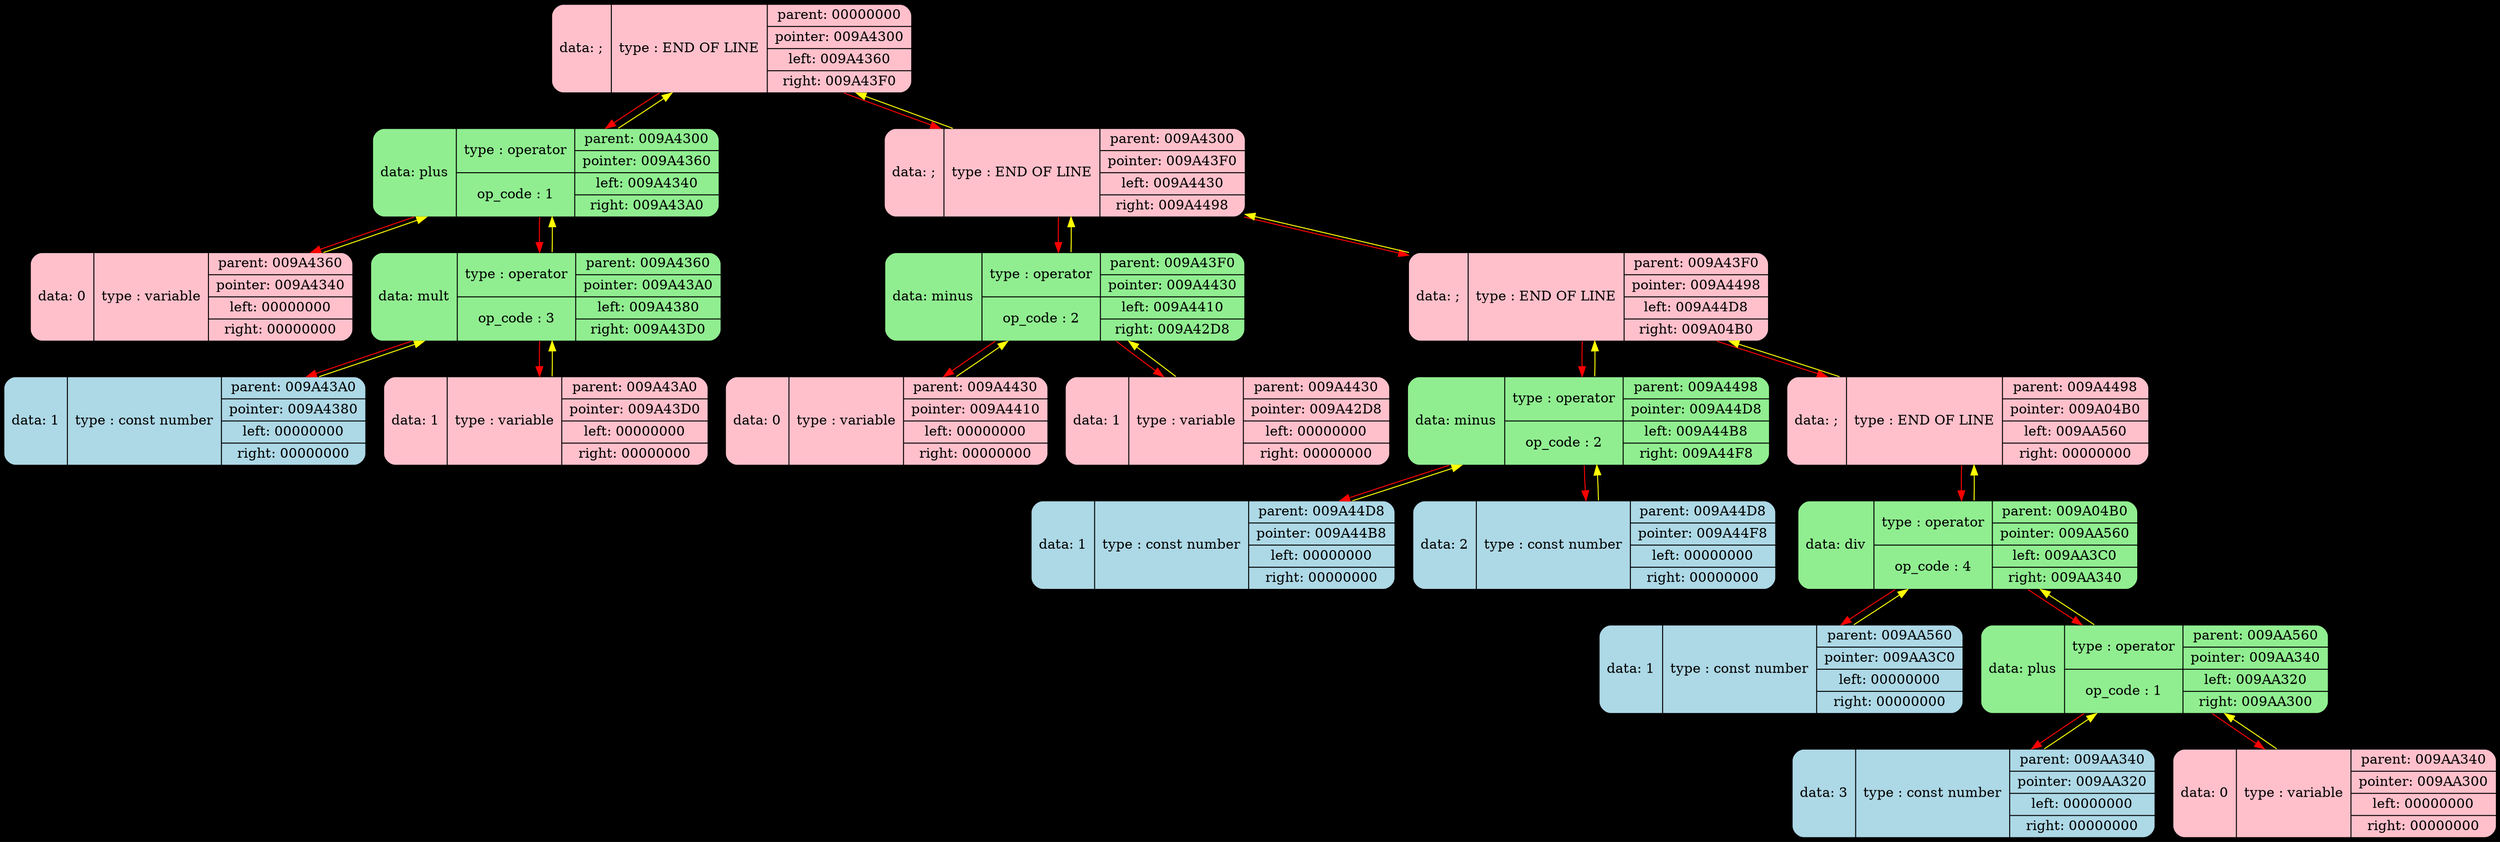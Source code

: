digraph List
{
	rankdir = TB;
	graph [bgcolor = "black"]
	node[color ="black", fontsize=14, shape = Mrecord];
	edge[color = "red", fontcolor = "blue",fontsize = 12];


node009A4300 [style = filled, fillcolor = "pink", shape = Mrecord, label = "data: ; | type : END OF LINE | {parent: 00000000 | pointer: 009A4300 | left: 009A4360 | right: 009A43F0} "]
node009A4360 [style = filled, fillcolor = "lightgreen", shape = Mrecord, label = "data: plus | {type : operator | op_code : 1} | {parent: 009A4300 | pointer: 009A4360 | left: 009A4340 | right: 009A43A0} "]
node009A4340 [style = filled, fillcolor = "pink", shape = Mrecord, label = "data: 0 | type : variable | {parent: 009A4360 | pointer: 009A4340 | left: 00000000 | right: 00000000} "]
node009A43A0 [style = filled, fillcolor = "lightgreen", shape = Mrecord, label = "data: mult | {type : operator | op_code : 3} | {parent: 009A4360 | pointer: 009A43A0 | left: 009A4380 | right: 009A43D0} "]
node009A4380 [style = filled, fillcolor = "lightblue", shape = Mrecord, label = "data: 1 | type : const number | {parent: 009A43A0 | pointer: 009A4380 | left: 00000000 | right: 00000000} "]
node009A43D0 [style = filled, fillcolor = "pink", shape = Mrecord, label = "data: 1 | type : variable | {parent: 009A43A0 | pointer: 009A43D0 | left: 00000000 | right: 00000000} "]
node009A43F0 [style = filled, fillcolor = "pink", shape = Mrecord, label = "data: ; | type : END OF LINE | {parent: 009A4300 | pointer: 009A43F0 | left: 009A4430 | right: 009A4498} "]
node009A4430 [style = filled, fillcolor = "lightgreen", shape = Mrecord, label = "data: minus | {type : operator | op_code : 2} | {parent: 009A43F0 | pointer: 009A4430 | left: 009A4410 | right: 009A42D8} "]
node009A4410 [style = filled, fillcolor = "pink", shape = Mrecord, label = "data: 0 | type : variable | {parent: 009A4430 | pointer: 009A4410 | left: 00000000 | right: 00000000} "]
node009A42D8 [style = filled, fillcolor = "pink", shape = Mrecord, label = "data: 1 | type : variable | {parent: 009A4430 | pointer: 009A42D8 | left: 00000000 | right: 00000000} "]
node009A4498 [style = filled, fillcolor = "pink", shape = Mrecord, label = "data: ; | type : END OF LINE | {parent: 009A43F0 | pointer: 009A4498 | left: 009A44D8 | right: 009A04B0} "]
node009A44D8 [style = filled, fillcolor = "lightgreen", shape = Mrecord, label = "data: minus | {type : operator | op_code : 2} | {parent: 009A4498 | pointer: 009A44D8 | left: 009A44B8 | right: 009A44F8} "]
node009A44B8 [style = filled, fillcolor = "lightblue", shape = Mrecord, label = "data: 1 | type : const number | {parent: 009A44D8 | pointer: 009A44B8 | left: 00000000 | right: 00000000} "]
node009A44F8 [style = filled, fillcolor = "lightblue", shape = Mrecord, label = "data: 2 | type : const number | {parent: 009A44D8 | pointer: 009A44F8 | left: 00000000 | right: 00000000} "]
node009A04B0 [style = filled, fillcolor = "pink", shape = Mrecord, label = "data: ; | type : END OF LINE | {parent: 009A4498 | pointer: 009A04B0 | left: 009AA560 | right: 00000000} "]
node009AA560 [style = filled, fillcolor = "lightgreen", shape = Mrecord, label = "data: div | {type : operator | op_code : 4} | {parent: 009A04B0 | pointer: 009AA560 | left: 009AA3C0 | right: 009AA340} "]
node009AA3C0 [style = filled, fillcolor = "lightblue", shape = Mrecord, label = "data: 1 | type : const number | {parent: 009AA560 | pointer: 009AA3C0 | left: 00000000 | right: 00000000} "]
node009AA340 [style = filled, fillcolor = "lightgreen", shape = Mrecord, label = "data: plus | {type : operator | op_code : 1} | {parent: 009AA560 | pointer: 009AA340 | left: 009AA320 | right: 009AA300} "]
node009AA320 [style = filled, fillcolor = "lightblue", shape = Mrecord, label = "data: 3 | type : const number | {parent: 009AA340 | pointer: 009AA320 | left: 00000000 | right: 00000000} "]
node009AA300 [style = filled, fillcolor = "pink", shape = Mrecord, label = "data: 0 | type : variable | {parent: 009AA340 | pointer: 009AA300 | left: 00000000 | right: 00000000} "]
node009A4300->node009A4360
node009A4300->node009A43F0
node009A4360->node009A4340
node009A4360->node009A4300[color = "yellow"]
node009A4360->node009A43A0
node009A4340->node009A4360[color = "yellow"]
node009A43A0->node009A4380
node009A43A0->node009A4360[color = "yellow"]
node009A43A0->node009A43D0
node009A4380->node009A43A0[color = "yellow"]
node009A43D0->node009A43A0[color = "yellow"]
node009A43F0->node009A4430
node009A43F0->node009A4300[color = "yellow"]
node009A43F0->node009A4498
node009A4430->node009A4410
node009A4430->node009A43F0[color = "yellow"]
node009A4430->node009A42D8
node009A4410->node009A4430[color = "yellow"]
node009A42D8->node009A4430[color = "yellow"]
node009A4498->node009A44D8
node009A4498->node009A43F0[color = "yellow"]
node009A4498->node009A04B0
node009A44D8->node009A44B8
node009A44D8->node009A4498[color = "yellow"]
node009A44D8->node009A44F8
node009A44B8->node009A44D8[color = "yellow"]
node009A44F8->node009A44D8[color = "yellow"]
node009A04B0->node009AA560
node009A04B0->node009A4498[color = "yellow"]
node009AA560->node009AA3C0
node009AA560->node009A04B0[color = "yellow"]
node009AA560->node009AA340
node009AA3C0->node009AA560[color = "yellow"]
node009AA340->node009AA320
node009AA340->node009AA560[color = "yellow"]
node009AA340->node009AA300
node009AA320->node009AA340[color = "yellow"]
node009AA300->node009AA340[color = "yellow"]


}